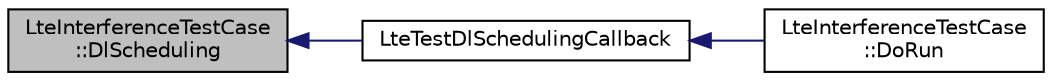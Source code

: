 digraph "LteInterferenceTestCase::DlScheduling"
{
  edge [fontname="Helvetica",fontsize="10",labelfontname="Helvetica",labelfontsize="10"];
  node [fontname="Helvetica",fontsize="10",shape=record];
  rankdir="LR";
  Node1 [label="LteInterferenceTestCase\l::DlScheduling",height=0.2,width=0.4,color="black", fillcolor="grey75", style="filled", fontcolor="black"];
  Node1 -> Node2 [dir="back",color="midnightblue",fontsize="10",style="solid"];
  Node2 [label="LteTestDlSchedulingCallback",height=0.2,width=0.4,color="black", fillcolor="white", style="filled",URL="$dc/d21/lte-test-interference_8cc.html#a8d6b465d93f1580062071ad34085009a"];
  Node2 -> Node3 [dir="back",color="midnightblue",fontsize="10",style="solid"];
  Node3 [label="LteInterferenceTestCase\l::DoRun",height=0.2,width=0.4,color="black", fillcolor="white", style="filled",URL="$d8/d09/classLteInterferenceTestCase.html#adc059d120a4d9effd2ca5f6fecaae31a",tooltip="Implementation to actually run this TestCase. "];
}
